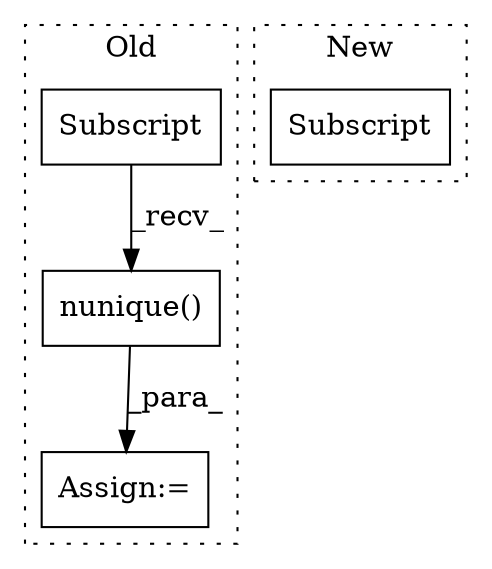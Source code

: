 digraph G {
subgraph cluster0 {
1 [label="nunique()" a="75" s="772" l="29" shape="box"];
3 [label="Assign:=" a="68" s="769" l="3" shape="box"];
4 [label="Subscript" a="63" s="772,0" l="19,0" shape="box"];
label = "Old";
style="dotted";
}
subgraph cluster1 {
2 [label="Subscript" a="63" s="146,0" l="14,0" shape="box"];
label = "New";
style="dotted";
}
1 -> 3 [label="_para_"];
4 -> 1 [label="_recv_"];
}